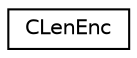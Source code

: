digraph "Graphical Class Hierarchy"
{
 // LATEX_PDF_SIZE
  edge [fontname="Helvetica",fontsize="10",labelfontname="Helvetica",labelfontsize="10"];
  node [fontname="Helvetica",fontsize="10",shape=record];
  rankdir="LR";
  Node0 [label="CLenEnc",height=0.2,width=0.4,color="black", fillcolor="white", style="filled",URL="$struct_c_len_enc.html",tooltip=" "];
}
